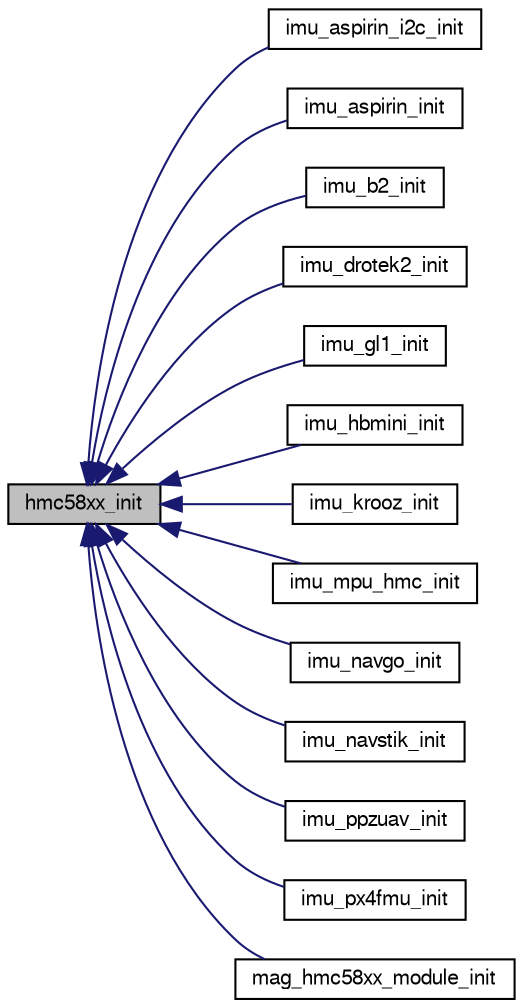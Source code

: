 digraph "hmc58xx_init"
{
  edge [fontname="FreeSans",fontsize="10",labelfontname="FreeSans",labelfontsize="10"];
  node [fontname="FreeSans",fontsize="10",shape=record];
  rankdir="LR";
  Node1 [label="hmc58xx_init",height=0.2,width=0.4,color="black", fillcolor="grey75", style="filled", fontcolor="black"];
  Node1 -> Node2 [dir="back",color="midnightblue",fontsize="10",style="solid",fontname="FreeSans"];
  Node2 [label="imu_aspirin_i2c_init",height=0.2,width=0.4,color="black", fillcolor="white", style="filled",URL="$imu__aspirin__i2c_8h.html#a3ab9581a70280ff7ce2776b7780f2e28"];
  Node1 -> Node3 [dir="back",color="midnightblue",fontsize="10",style="solid",fontname="FreeSans"];
  Node3 [label="imu_aspirin_init",height=0.2,width=0.4,color="black", fillcolor="white", style="filled",URL="$imu__aspirin_8h.html#a7cb16e620f9975439bb91f7d4819dc72"];
  Node1 -> Node4 [dir="back",color="midnightblue",fontsize="10",style="solid",fontname="FreeSans"];
  Node4 [label="imu_b2_init",height=0.2,width=0.4,color="black", fillcolor="white", style="filled",URL="$imu__b2_8h.html#ae570fa02d6ebd9ce0b25e7074f002d72"];
  Node1 -> Node5 [dir="back",color="midnightblue",fontsize="10",style="solid",fontname="FreeSans"];
  Node5 [label="imu_drotek2_init",height=0.2,width=0.4,color="black", fillcolor="white", style="filled",URL="$imu__drotek__10dof__v2_8h.html#ab4e104d71e6fd268fac6b2a1b383be26"];
  Node1 -> Node6 [dir="back",color="midnightblue",fontsize="10",style="solid",fontname="FreeSans"];
  Node6 [label="imu_gl1_init",height=0.2,width=0.4,color="black", fillcolor="white", style="filled",URL="$imu__gl1_8h.html#a81309c506e7d40f9bcf314ced6c19596"];
  Node1 -> Node7 [dir="back",color="midnightblue",fontsize="10",style="solid",fontname="FreeSans"];
  Node7 [label="imu_hbmini_init",height=0.2,width=0.4,color="black", fillcolor="white", style="filled",URL="$imu__hbmini_8h.html#aac46d381aad29da7884a7a0424bb9bda"];
  Node1 -> Node8 [dir="back",color="midnightblue",fontsize="10",style="solid",fontname="FreeSans"];
  Node8 [label="imu_krooz_init",height=0.2,width=0.4,color="black", fillcolor="white", style="filled",URL="$imu__krooz__memsic_8h.html#a1aaa9960565f8e3a4101d19b3be1f4d0"];
  Node1 -> Node9 [dir="back",color="midnightblue",fontsize="10",style="solid",fontname="FreeSans"];
  Node9 [label="imu_mpu_hmc_init",height=0.2,width=0.4,color="black", fillcolor="white", style="filled",URL="$imu__mpu6000__hmc5883_8h.html#aec6b1b45934cd999aad8f5c46d25c375"];
  Node1 -> Node10 [dir="back",color="midnightblue",fontsize="10",style="solid",fontname="FreeSans"];
  Node10 [label="imu_navgo_init",height=0.2,width=0.4,color="black", fillcolor="white", style="filled",URL="$imu__navgo_8h.html#abd2e06283e7a09269e0e25dfc9f38e12"];
  Node1 -> Node11 [dir="back",color="midnightblue",fontsize="10",style="solid",fontname="FreeSans"];
  Node11 [label="imu_navstik_init",height=0.2,width=0.4,color="black", fillcolor="white", style="filled",URL="$imu__navstik_8h.html#ae8576442cc34d0abe63d5a0252213934",tooltip="Navstik IMU initializtion of the MPU-60x0 and HMC58xx. "];
  Node1 -> Node12 [dir="back",color="midnightblue",fontsize="10",style="solid",fontname="FreeSans"];
  Node12 [label="imu_ppzuav_init",height=0.2,width=0.4,color="black", fillcolor="white", style="filled",URL="$imu__ppzuav_8h.html#a8cf8b6c04cb82b64d0ea89fa9ebeecc1"];
  Node1 -> Node13 [dir="back",color="midnightblue",fontsize="10",style="solid",fontname="FreeSans"];
  Node13 [label="imu_px4fmu_init",height=0.2,width=0.4,color="black", fillcolor="white", style="filled",URL="$imu__px4fmu_8h.html#aa965181a5a50cf5f5474f8299d163b69"];
  Node1 -> Node14 [dir="back",color="midnightblue",fontsize="10",style="solid",fontname="FreeSans"];
  Node14 [label="mag_hmc58xx_module_init",height=0.2,width=0.4,color="black", fillcolor="white", style="filled",URL="$mag__hmc58xx_8h.html#a90faf068c63090984e7b7cc057390107"];
}
